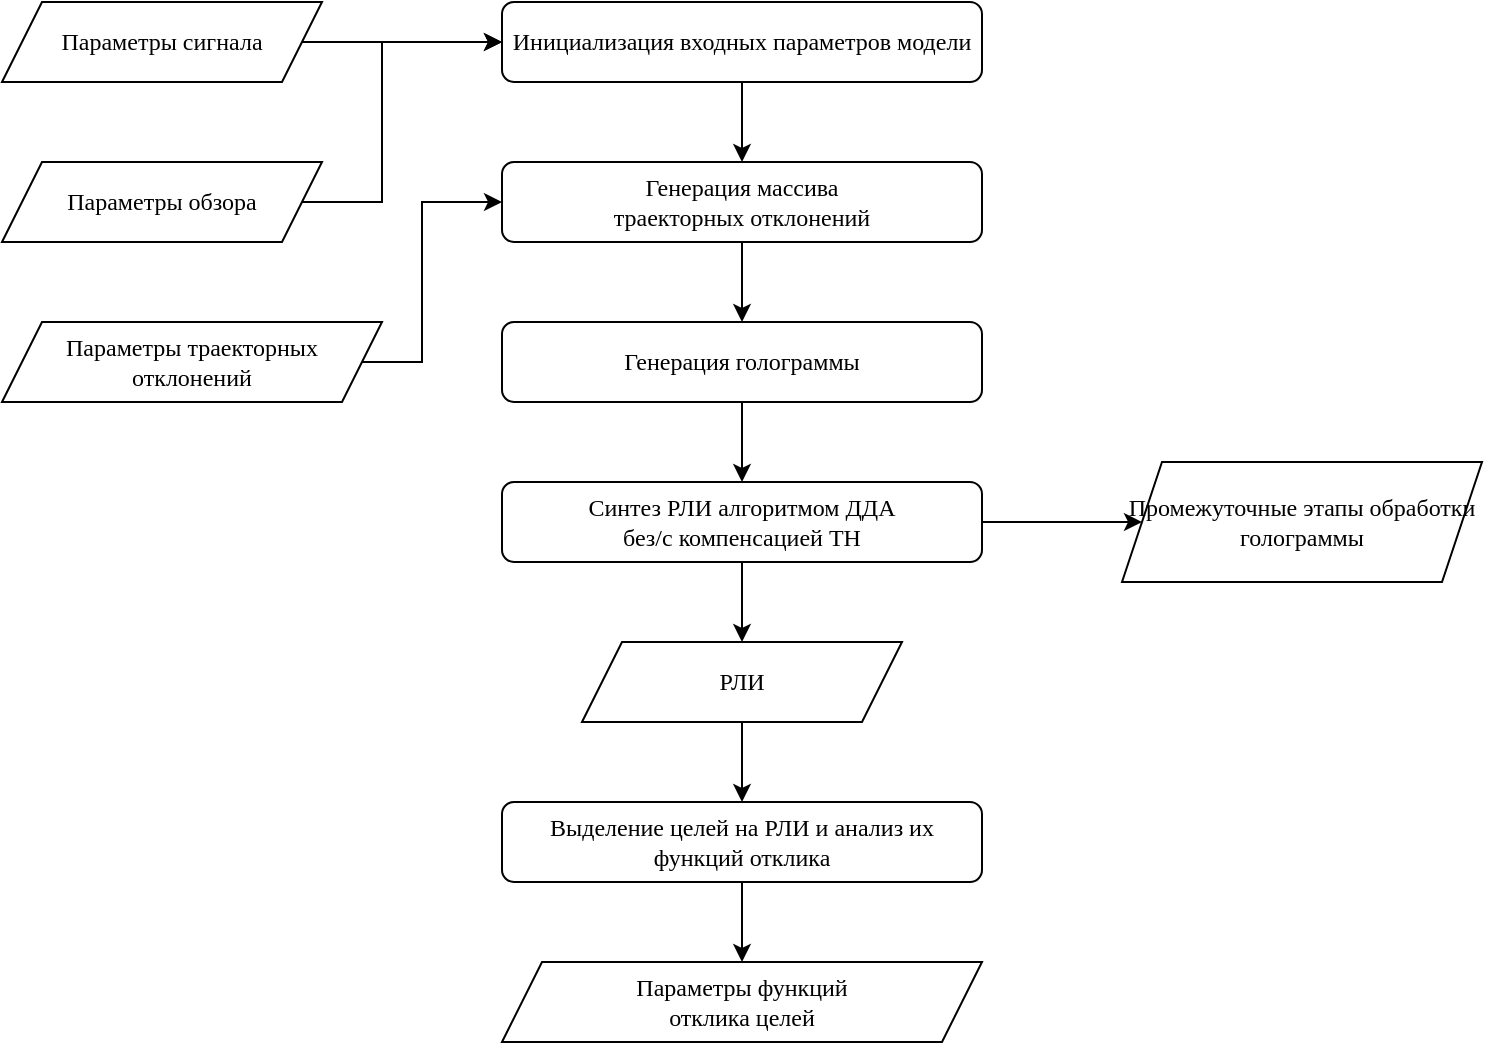 <mxfile version="26.0.9">
  <diagram name="Страница — 1" id="5ueDUZ-bWRekXDA2F1c9">
    <mxGraphModel dx="2062" dy="3069" grid="1" gridSize="10" guides="1" tooltips="1" connect="1" arrows="1" fold="1" page="1" pageScale="1" pageWidth="827" pageHeight="1169" math="0" shadow="0">
      <root>
        <mxCell id="0" />
        <mxCell id="1" parent="0" />
        <mxCell id="49U6OE98zjIUnl4-Dof1-6" value="" style="edgeStyle=orthogonalEdgeStyle;rounded=0;orthogonalLoop=1;jettySize=auto;html=1;fontFamily=JetBrains Mono;fontSize=12;" parent="1" source="49U6OE98zjIUnl4-Dof1-2" target="49U6OE98zjIUnl4-Dof1-5" edge="1">
          <mxGeometry relative="1" as="geometry" />
        </mxCell>
        <mxCell id="49U6OE98zjIUnl4-Dof1-2" value="Инициализация входных параметров модели" style="rounded=1;whiteSpace=wrap;html=1;fontFamily=JetBrains Mono;fontSize=12;" parent="1" vertex="1">
          <mxGeometry x="240" y="-2320" width="240" height="40" as="geometry" />
        </mxCell>
        <mxCell id="49U6OE98zjIUnl4-Dof1-10" style="edgeStyle=orthogonalEdgeStyle;rounded=0;orthogonalLoop=1;jettySize=auto;html=1;exitX=0.5;exitY=1;exitDx=0;exitDy=0;entryX=0.5;entryY=0;entryDx=0;entryDy=0;fontFamily=JetBrains Mono;fontSize=12;" parent="1" source="49U6OE98zjIUnl4-Dof1-5" target="49U6OE98zjIUnl4-Dof1-7" edge="1">
          <mxGeometry relative="1" as="geometry" />
        </mxCell>
        <mxCell id="49U6OE98zjIUnl4-Dof1-5" value="Генерация массива&lt;div&gt;траекторных отклонений&lt;/div&gt;" style="whiteSpace=wrap;html=1;rounded=1;fontFamily=JetBrains Mono;fontSize=12;" parent="1" vertex="1">
          <mxGeometry x="240" y="-2240" width="240" height="40" as="geometry" />
        </mxCell>
        <mxCell id="49U6OE98zjIUnl4-Dof1-11" style="edgeStyle=orthogonalEdgeStyle;rounded=0;orthogonalLoop=1;jettySize=auto;html=1;exitX=0.5;exitY=1;exitDx=0;exitDy=0;entryX=0.5;entryY=0;entryDx=0;entryDy=0;fontFamily=JetBrains Mono;fontSize=12;" parent="1" source="49U6OE98zjIUnl4-Dof1-7" target="49U6OE98zjIUnl4-Dof1-8" edge="1">
          <mxGeometry relative="1" as="geometry" />
        </mxCell>
        <mxCell id="49U6OE98zjIUnl4-Dof1-7" value="Генерация голограммы" style="whiteSpace=wrap;html=1;rounded=1;fontFamily=JetBrains Mono;fontSize=12;" parent="1" vertex="1">
          <mxGeometry x="240" y="-2160" width="240" height="40" as="geometry" />
        </mxCell>
        <mxCell id="dGNN9rbOsr5liOzSbGbu-7" style="edgeStyle=orthogonalEdgeStyle;rounded=0;orthogonalLoop=1;jettySize=auto;html=1;exitX=1;exitY=0.5;exitDx=0;exitDy=0;entryX=0;entryY=0.5;entryDx=0;entryDy=0;fontFamily=JetBrains Mono;fontSize=12;" parent="1" source="49U6OE98zjIUnl4-Dof1-8" target="dGNN9rbOsr5liOzSbGbu-8" edge="1">
          <mxGeometry relative="1" as="geometry">
            <mxPoint x="600" y="-2060" as="targetPoint" />
          </mxGeometry>
        </mxCell>
        <mxCell id="dGNN9rbOsr5liOzSbGbu-14" style="edgeStyle=orthogonalEdgeStyle;rounded=0;orthogonalLoop=1;jettySize=auto;html=1;exitX=0.5;exitY=1;exitDx=0;exitDy=0;entryX=0.5;entryY=0;entryDx=0;entryDy=0;fontFamily=JetBrains Mono;fontSize=12;" parent="1" source="49U6OE98zjIUnl4-Dof1-8" target="dGNN9rbOsr5liOzSbGbu-13" edge="1">
          <mxGeometry relative="1" as="geometry" />
        </mxCell>
        <mxCell id="49U6OE98zjIUnl4-Dof1-8" value="Синтез РЛИ &lt;span style=&quot;background-color: transparent; color: light-dark(rgb(0, 0, 0), rgb(255, 255, 255));&quot;&gt;алгоритмом ДДА&lt;/span&gt;&lt;div&gt;&lt;span style=&quot;background-color: transparent; color: light-dark(rgb(0, 0, 0), rgb(255, 255, 255));&quot;&gt;без/с компенсацией ТН&lt;/span&gt;&lt;/div&gt;" style="whiteSpace=wrap;html=1;rounded=1;fontFamily=JetBrains Mono;fontSize=12;" parent="1" vertex="1">
          <mxGeometry x="240" y="-2080" width="240" height="40" as="geometry" />
        </mxCell>
        <mxCell id="dGNN9rbOsr5liOzSbGbu-12" style="edgeStyle=orthogonalEdgeStyle;rounded=0;orthogonalLoop=1;jettySize=auto;html=1;exitX=0.5;exitY=1;exitDx=0;exitDy=0;entryX=0.5;entryY=0;entryDx=0;entryDy=0;fontFamily=JetBrains Mono;fontSize=12;" parent="1" source="49U6OE98zjIUnl4-Dof1-9" target="dGNN9rbOsr5liOzSbGbu-11" edge="1">
          <mxGeometry relative="1" as="geometry" />
        </mxCell>
        <mxCell id="49U6OE98zjIUnl4-Dof1-9" value="Выделение целей на РЛИ и анализ их функций отклика" style="whiteSpace=wrap;html=1;rounded=1;fontFamily=JetBrains Mono;fontSize=12;" parent="1" vertex="1">
          <mxGeometry x="240" y="-1920" width="240" height="40" as="geometry" />
        </mxCell>
        <mxCell id="dGNN9rbOsr5liOzSbGbu-4" style="edgeStyle=orthogonalEdgeStyle;rounded=0;orthogonalLoop=1;jettySize=auto;html=1;exitX=1;exitY=0.5;exitDx=0;exitDy=0;entryX=0;entryY=0.5;entryDx=0;entryDy=0;fontFamily=JetBrains Mono;fontSize=12;" parent="1" source="dGNN9rbOsr5liOzSbGbu-1" target="49U6OE98zjIUnl4-Dof1-2" edge="1">
          <mxGeometry relative="1" as="geometry" />
        </mxCell>
        <mxCell id="dGNN9rbOsr5liOzSbGbu-1" value="Параметры сигнала" style="shape=parallelogram;perimeter=parallelogramPerimeter;whiteSpace=wrap;html=1;fixedSize=1;fontFamily=JetBrains Mono;fontSize=12;" parent="1" vertex="1">
          <mxGeometry x="-10" y="-2320" width="160" height="40" as="geometry" />
        </mxCell>
        <mxCell id="dGNN9rbOsr5liOzSbGbu-5" style="edgeStyle=orthogonalEdgeStyle;rounded=0;orthogonalLoop=1;jettySize=auto;html=1;exitX=1;exitY=0.5;exitDx=0;exitDy=0;entryX=0;entryY=0.5;entryDx=0;entryDy=0;fontFamily=JetBrains Mono;fontSize=12;" parent="1" source="dGNN9rbOsr5liOzSbGbu-2" target="49U6OE98zjIUnl4-Dof1-2" edge="1">
          <mxGeometry relative="1" as="geometry">
            <Array as="points">
              <mxPoint x="180" y="-2220" />
              <mxPoint x="180" y="-2300" />
            </Array>
          </mxGeometry>
        </mxCell>
        <mxCell id="dGNN9rbOsr5liOzSbGbu-2" value="Параметры обзора" style="shape=parallelogram;perimeter=parallelogramPerimeter;whiteSpace=wrap;html=1;fixedSize=1;fontFamily=JetBrains Mono;fontSize=12;" parent="1" vertex="1">
          <mxGeometry x="-10" y="-2240" width="160" height="40" as="geometry" />
        </mxCell>
        <mxCell id="dGNN9rbOsr5liOzSbGbu-6" style="edgeStyle=orthogonalEdgeStyle;rounded=0;orthogonalLoop=1;jettySize=auto;html=1;exitX=1;exitY=0.5;exitDx=0;exitDy=0;entryX=0;entryY=0.5;entryDx=0;entryDy=0;fontFamily=JetBrains Mono;fontSize=12;" parent="1" source="dGNN9rbOsr5liOzSbGbu-3" target="49U6OE98zjIUnl4-Dof1-5" edge="1">
          <mxGeometry relative="1" as="geometry">
            <Array as="points">
              <mxPoint x="200" y="-2140" />
              <mxPoint x="200" y="-2220" />
            </Array>
          </mxGeometry>
        </mxCell>
        <mxCell id="dGNN9rbOsr5liOzSbGbu-3" value="Параметры траекторных отклонений" style="shape=parallelogram;perimeter=parallelogramPerimeter;whiteSpace=wrap;html=1;fixedSize=1;fontFamily=JetBrains Mono;fontSize=12;" parent="1" vertex="1">
          <mxGeometry x="-10" y="-2160" width="190" height="40" as="geometry" />
        </mxCell>
        <mxCell id="dGNN9rbOsr5liOzSbGbu-8" value="Промежуточные этапы обработки голограммы" style="shape=parallelogram;perimeter=parallelogramPerimeter;whiteSpace=wrap;html=1;fixedSize=1;fontFamily=JetBrains Mono;fontSize=12;" parent="1" vertex="1">
          <mxGeometry x="550" y="-2090" width="180" height="60" as="geometry" />
        </mxCell>
        <mxCell id="dGNN9rbOsr5liOzSbGbu-11" value="Параметры функций&lt;div&gt;отклика целей&lt;/div&gt;" style="shape=parallelogram;perimeter=parallelogramPerimeter;whiteSpace=wrap;html=1;fixedSize=1;fontFamily=JetBrains Mono;fontSize=12;" parent="1" vertex="1">
          <mxGeometry x="240" y="-1840" width="240" height="40" as="geometry" />
        </mxCell>
        <mxCell id="dGNN9rbOsr5liOzSbGbu-15" style="edgeStyle=orthogonalEdgeStyle;rounded=0;orthogonalLoop=1;jettySize=auto;html=1;exitX=0.5;exitY=1;exitDx=0;exitDy=0;entryX=0.5;entryY=0;entryDx=0;entryDy=0;fontFamily=JetBrains Mono;fontSize=12;" parent="1" source="dGNN9rbOsr5liOzSbGbu-13" target="49U6OE98zjIUnl4-Dof1-9" edge="1">
          <mxGeometry relative="1" as="geometry" />
        </mxCell>
        <mxCell id="dGNN9rbOsr5liOzSbGbu-13" value="РЛИ" style="shape=parallelogram;perimeter=parallelogramPerimeter;whiteSpace=wrap;html=1;fixedSize=1;fontFamily=JetBrains Mono;fontSize=12;" parent="1" vertex="1">
          <mxGeometry x="280" y="-2000" width="160" height="40" as="geometry" />
        </mxCell>
      </root>
    </mxGraphModel>
  </diagram>
</mxfile>

